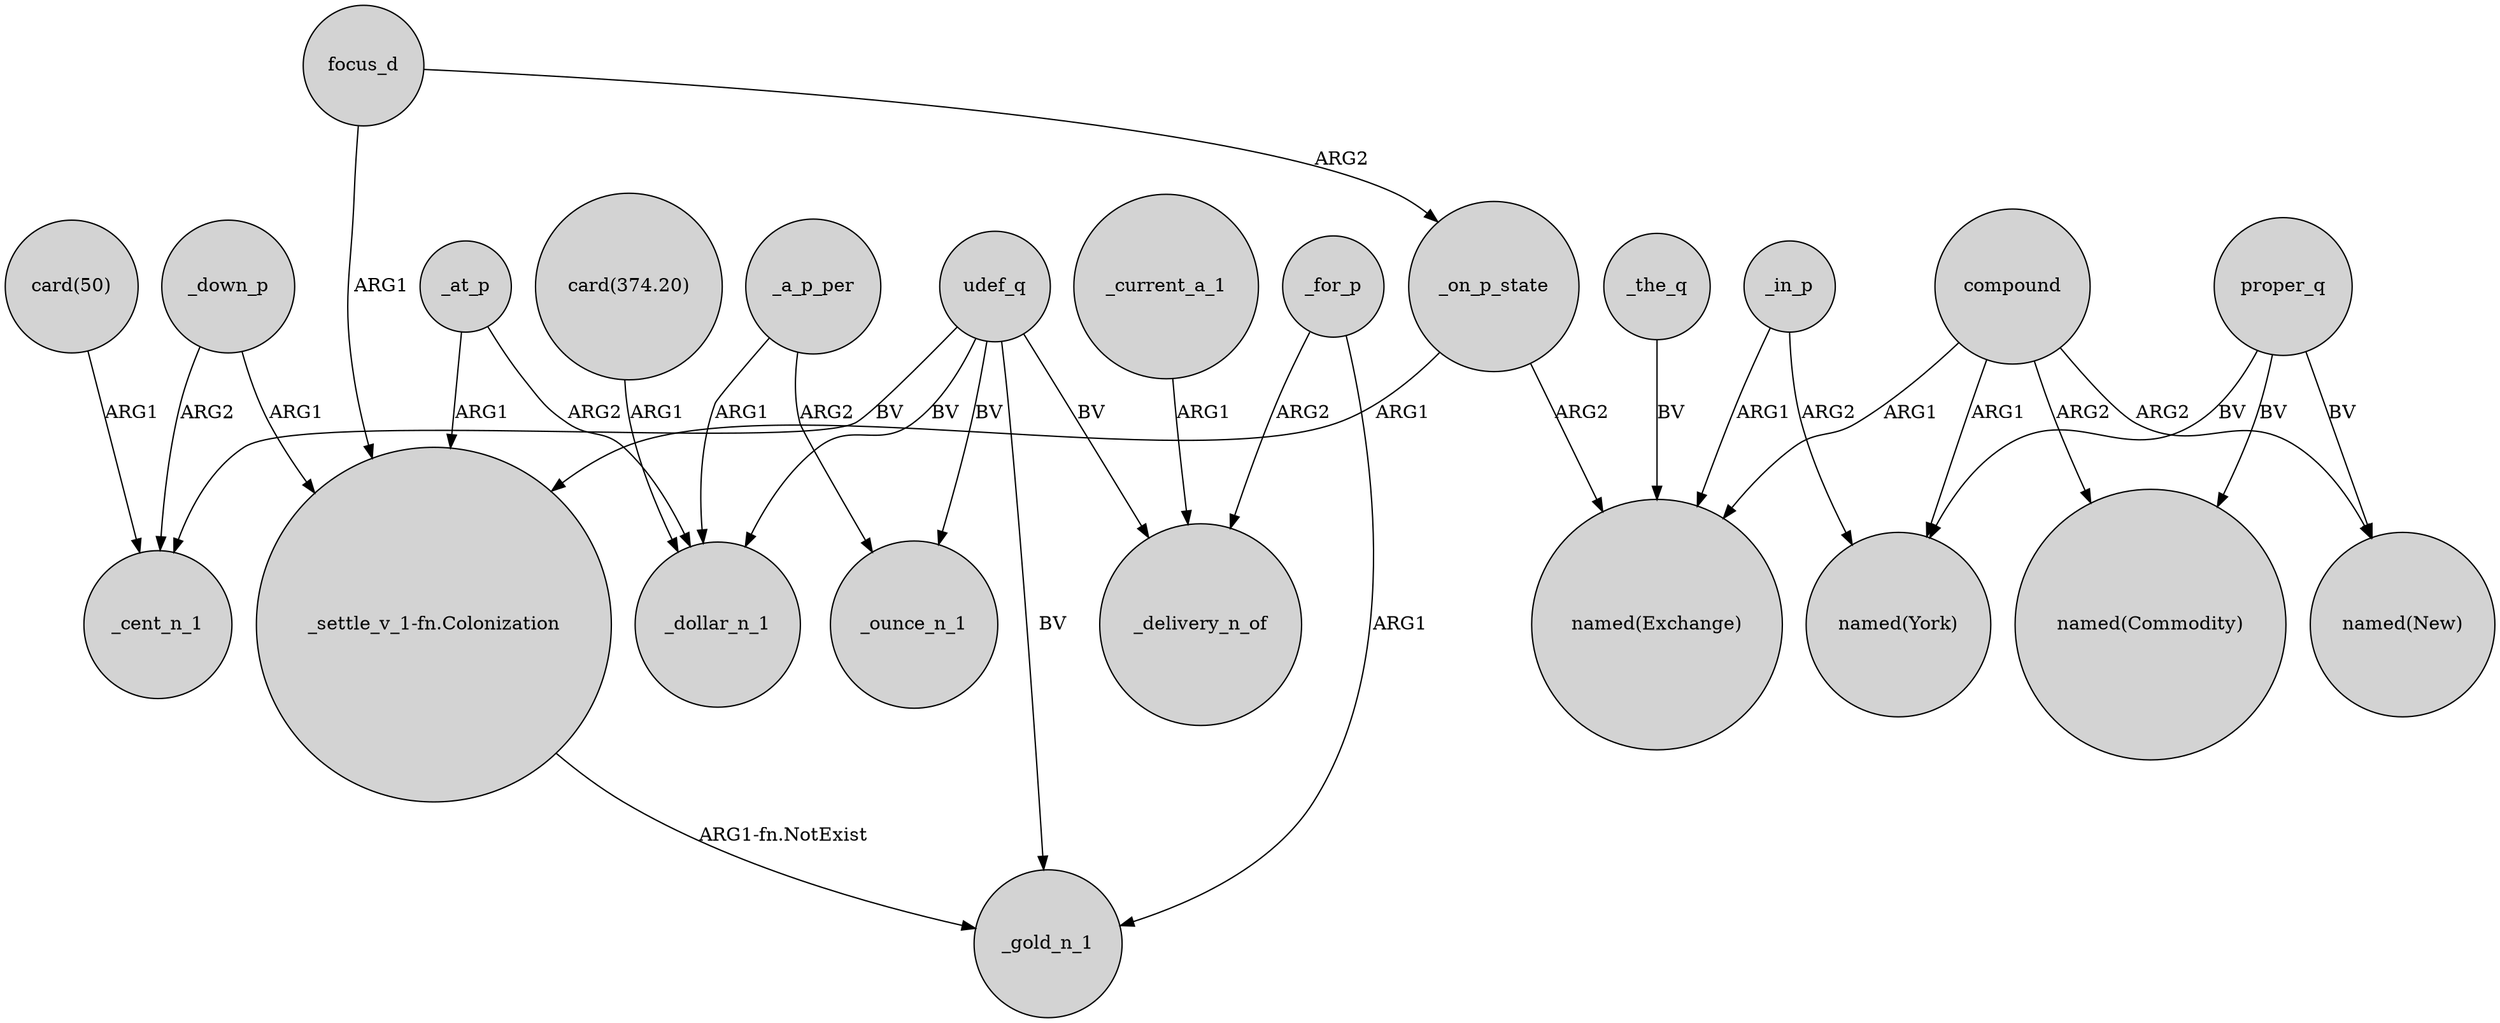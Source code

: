 digraph {
	node [shape=circle style=filled]
	"card(50)" -> _cent_n_1 [label=ARG1]
	_at_p -> _dollar_n_1 [label=ARG2]
	compound -> "named(New)" [label=ARG2]
	_at_p -> "_settle_v_1-fn.Colonization" [label=ARG1]
	proper_q -> "named(New)" [label=BV]
	focus_d -> _on_p_state [label=ARG2]
	udef_q -> _delivery_n_of [label=BV]
	_the_q -> "named(Exchange)" [label=BV]
	udef_q -> _ounce_n_1 [label=BV]
	_in_p -> "named(Exchange)" [label=ARG1]
	_on_p_state -> "named(Exchange)" [label=ARG2]
	udef_q -> _cent_n_1 [label=BV]
	compound -> "named(Commodity)" [label=ARG2]
	focus_d -> "_settle_v_1-fn.Colonization" [label=ARG1]
	_a_p_per -> _dollar_n_1 [label=ARG1]
	_down_p -> _cent_n_1 [label=ARG2]
	_down_p -> "_settle_v_1-fn.Colonization" [label=ARG1]
	_a_p_per -> _ounce_n_1 [label=ARG2]
	compound -> "named(York)" [label=ARG1]
	udef_q -> _gold_n_1 [label=BV]
	_for_p -> _delivery_n_of [label=ARG2]
	compound -> "named(Exchange)" [label=ARG1]
	_on_p_state -> "_settle_v_1-fn.Colonization" [label=ARG1]
	_in_p -> "named(York)" [label=ARG2]
	"_settle_v_1-fn.Colonization" -> _gold_n_1 [label="ARG1-fn.NotExist"]
	_current_a_1 -> _delivery_n_of [label=ARG1]
	_for_p -> _gold_n_1 [label=ARG1]
	proper_q -> "named(York)" [label=BV]
	"card(374.20)" -> _dollar_n_1 [label=ARG1]
	proper_q -> "named(Commodity)" [label=BV]
	udef_q -> _dollar_n_1 [label=BV]
}
